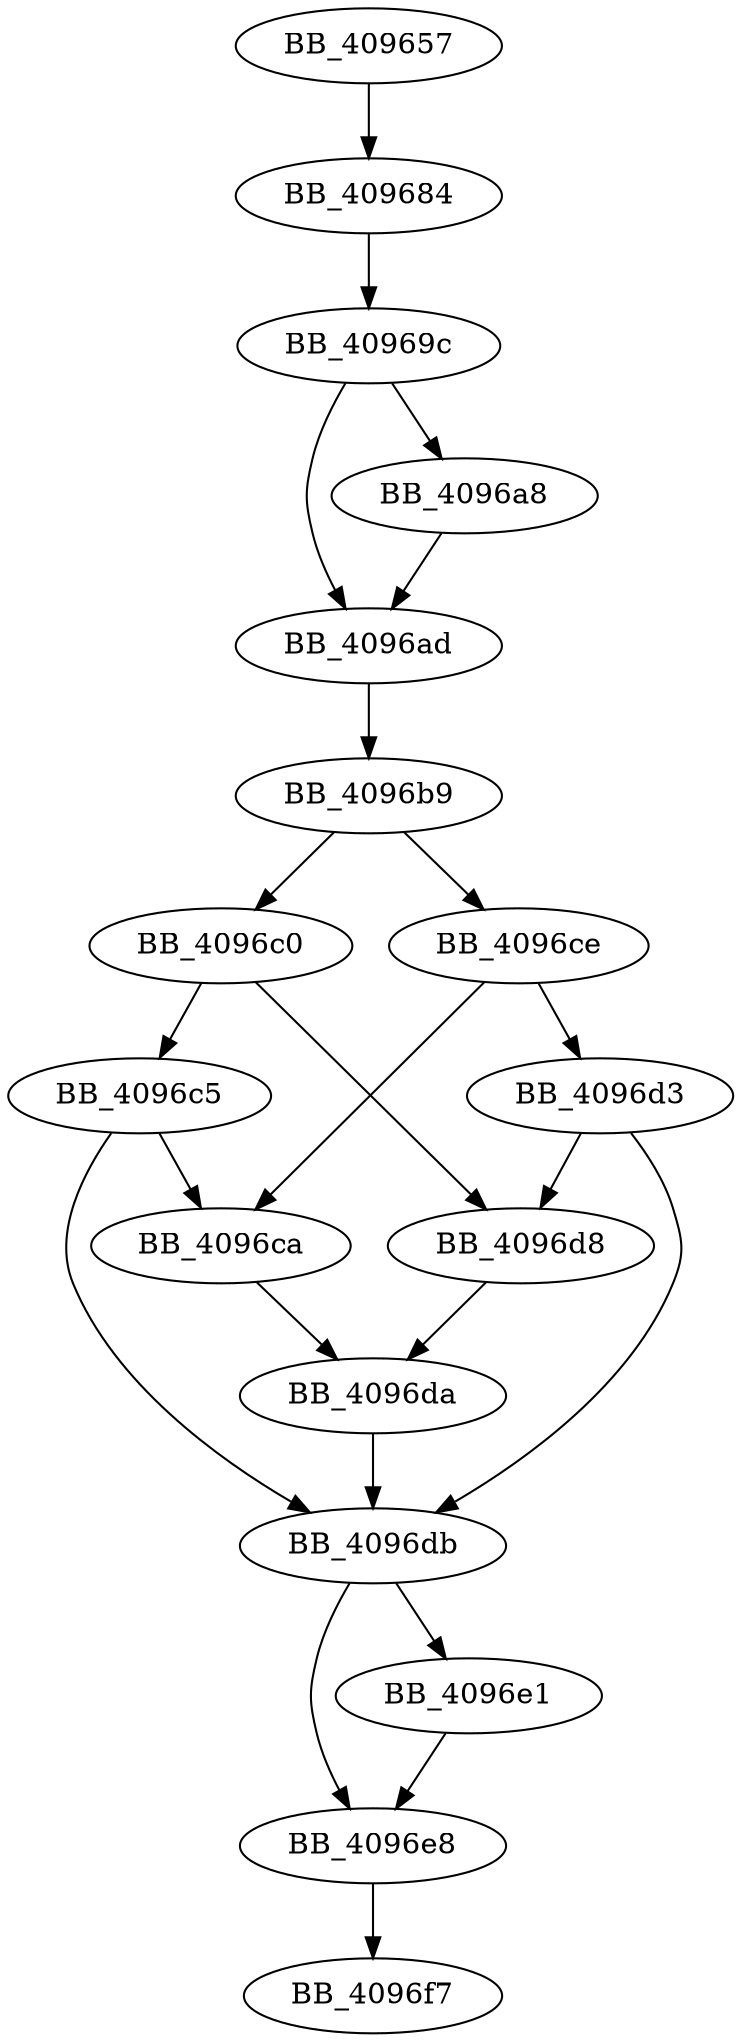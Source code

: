 DiGraph ___crt_atoflt_l{
BB_409657->BB_409684
BB_409684->BB_40969c
BB_40969c->BB_4096a8
BB_40969c->BB_4096ad
BB_4096a8->BB_4096ad
BB_4096ad->BB_4096b9
BB_4096b9->BB_4096c0
BB_4096b9->BB_4096ce
BB_4096c0->BB_4096c5
BB_4096c0->BB_4096d8
BB_4096c5->BB_4096ca
BB_4096c5->BB_4096db
BB_4096ca->BB_4096da
BB_4096ce->BB_4096ca
BB_4096ce->BB_4096d3
BB_4096d3->BB_4096d8
BB_4096d3->BB_4096db
BB_4096d8->BB_4096da
BB_4096da->BB_4096db
BB_4096db->BB_4096e1
BB_4096db->BB_4096e8
BB_4096e1->BB_4096e8
BB_4096e8->BB_4096f7
}
